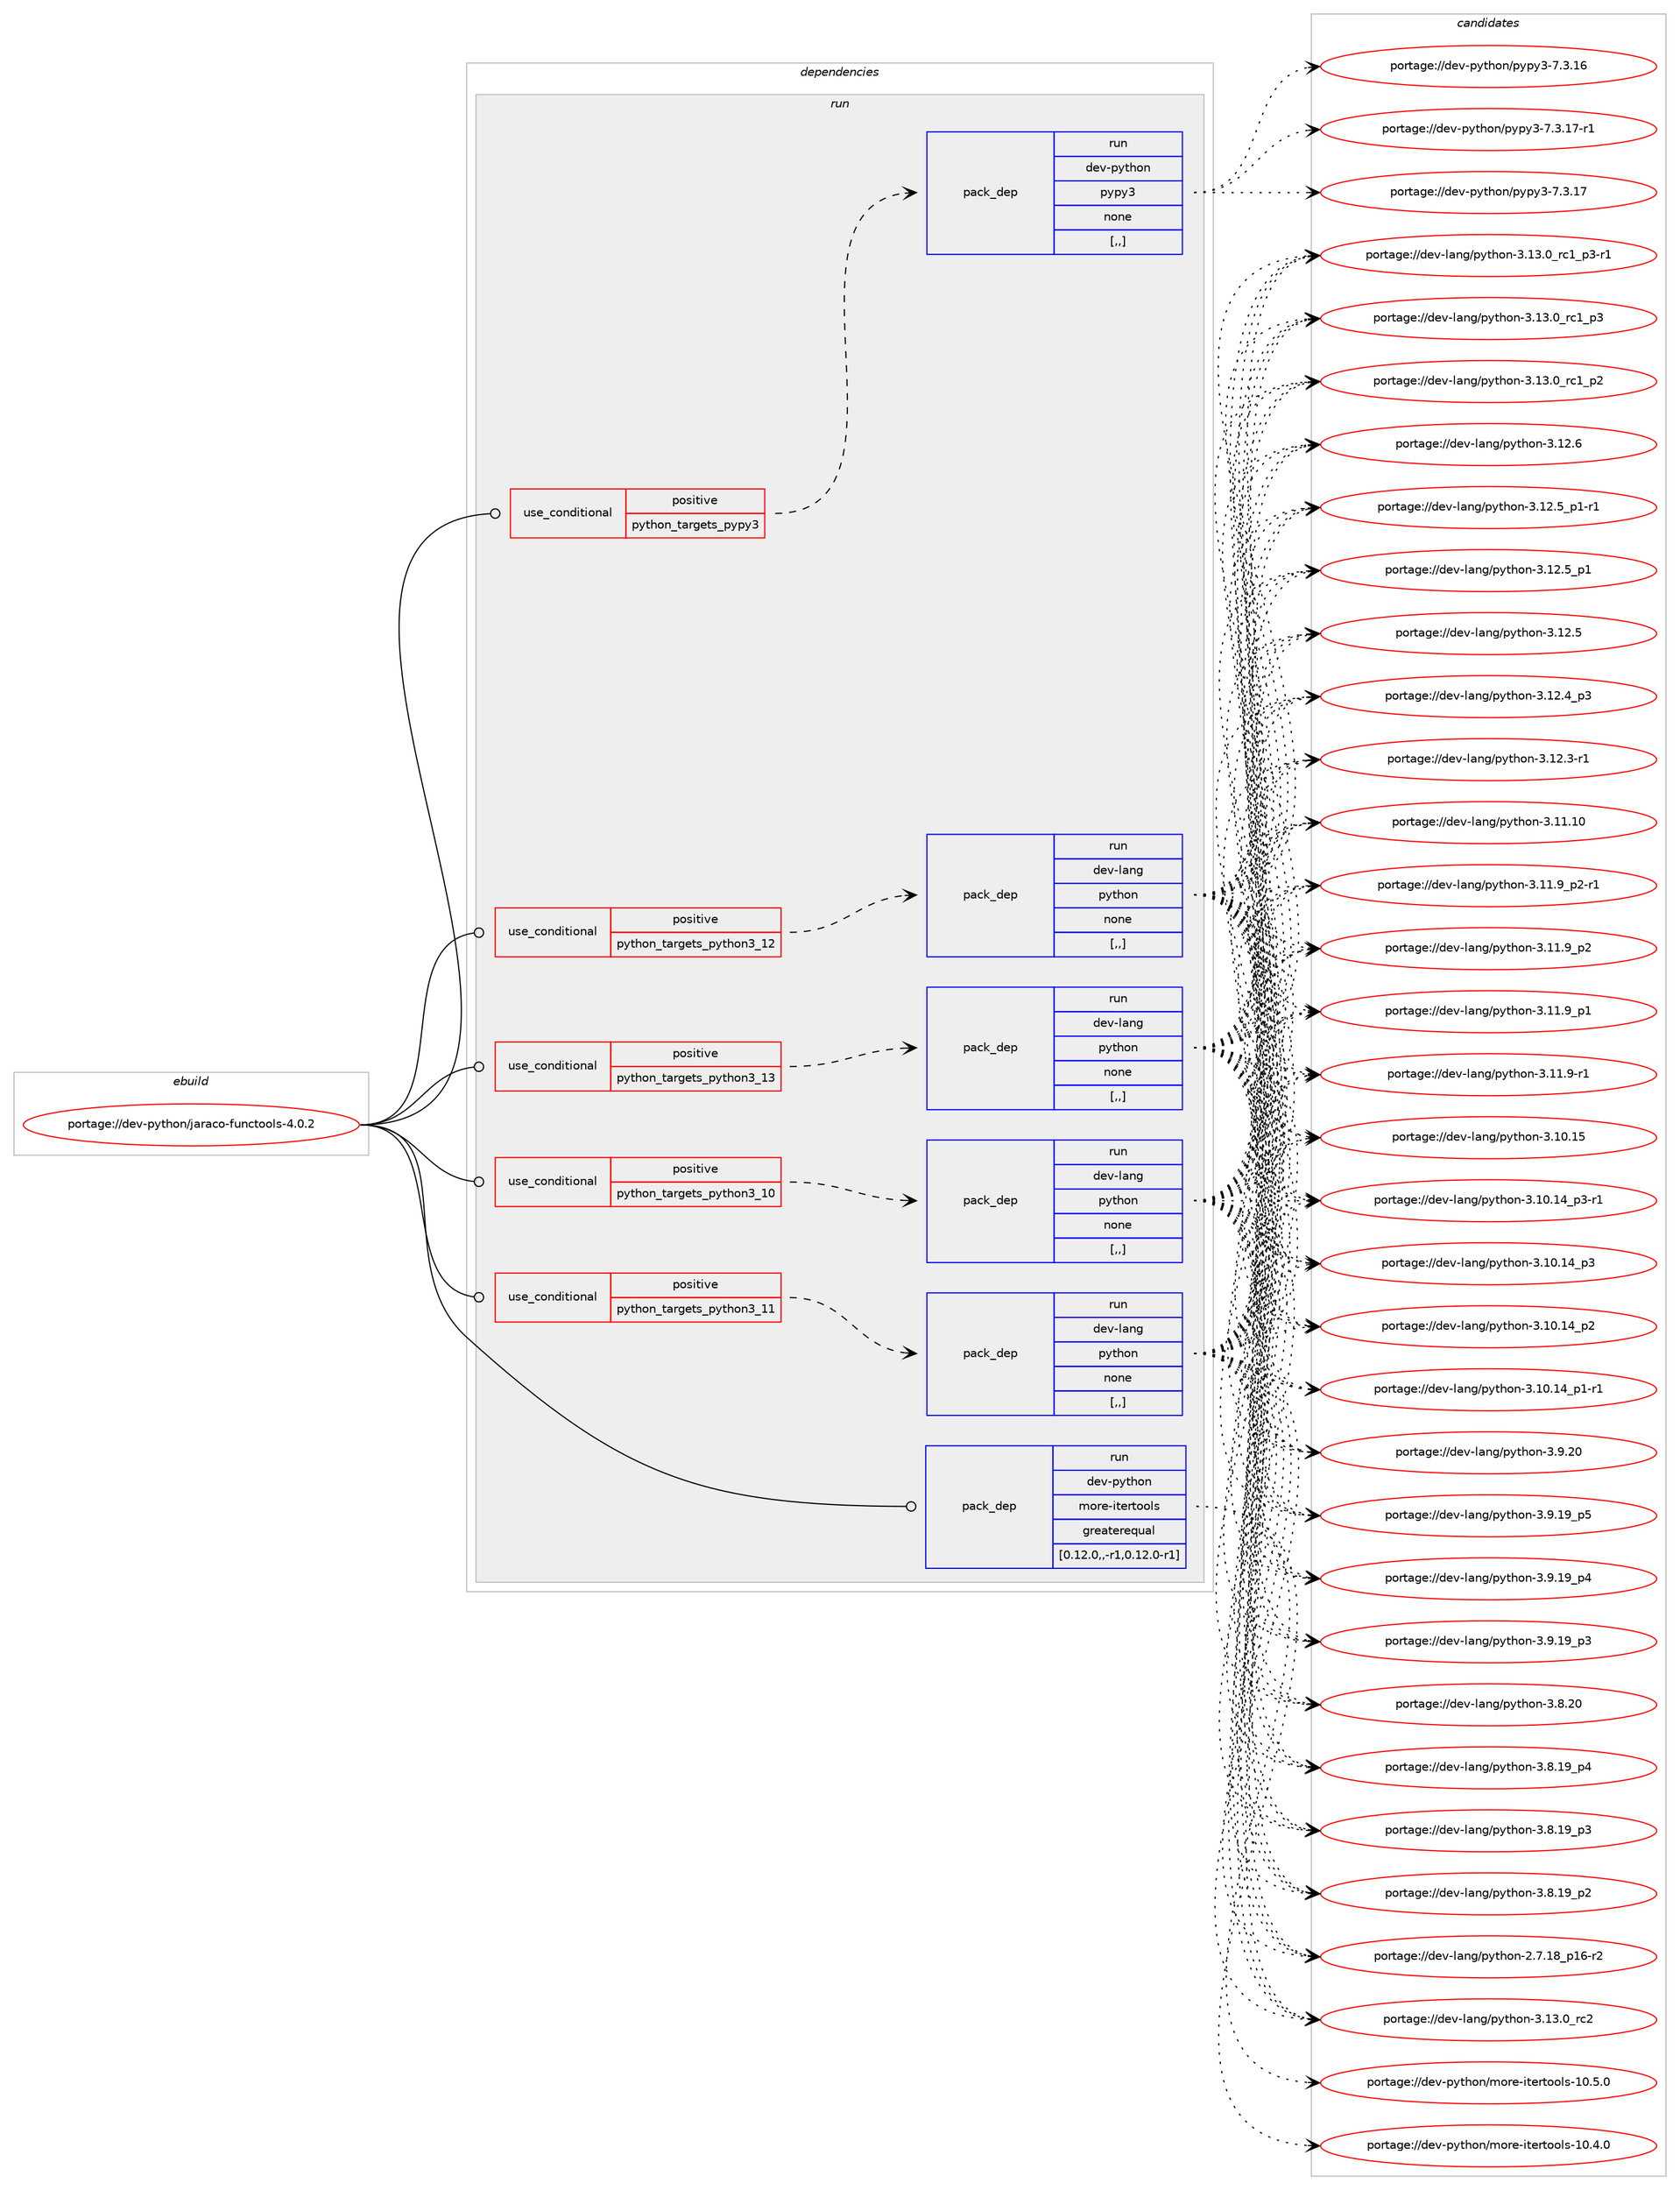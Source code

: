 digraph prolog {

# *************
# Graph options
# *************

newrank=true;
concentrate=true;
compound=true;
graph [rankdir=LR,fontname=Helvetica,fontsize=10,ranksep=1.5];#, ranksep=2.5, nodesep=0.2];
edge  [arrowhead=vee];
node  [fontname=Helvetica,fontsize=10];

# **********
# The ebuild
# **********

subgraph cluster_leftcol {
color=gray;
label=<<i>ebuild</i>>;
id [label="portage://dev-python/jaraco-functools-4.0.2", color=red, width=4, href="../dev-python/jaraco-functools-4.0.2.svg"];
}

# ****************
# The dependencies
# ****************

subgraph cluster_midcol {
color=gray;
label=<<i>dependencies</i>>;
subgraph cluster_compile {
fillcolor="#eeeeee";
style=filled;
label=<<i>compile</i>>;
}
subgraph cluster_compileandrun {
fillcolor="#eeeeee";
style=filled;
label=<<i>compile and run</i>>;
}
subgraph cluster_run {
fillcolor="#eeeeee";
style=filled;
label=<<i>run</i>>;
subgraph cond164106 {
dependency643107 [label=<<TABLE BORDER="0" CELLBORDER="1" CELLSPACING="0" CELLPADDING="4"><TR><TD ROWSPAN="3" CELLPADDING="10">use_conditional</TD></TR><TR><TD>positive</TD></TR><TR><TD>python_targets_pypy3</TD></TR></TABLE>>, shape=none, color=red];
subgraph pack474182 {
dependency643108 [label=<<TABLE BORDER="0" CELLBORDER="1" CELLSPACING="0" CELLPADDING="4" WIDTH="220"><TR><TD ROWSPAN="6" CELLPADDING="30">pack_dep</TD></TR><TR><TD WIDTH="110">run</TD></TR><TR><TD>dev-python</TD></TR><TR><TD>pypy3</TD></TR><TR><TD>none</TD></TR><TR><TD>[,,]</TD></TR></TABLE>>, shape=none, color=blue];
}
dependency643107:e -> dependency643108:w [weight=20,style="dashed",arrowhead="vee"];
}
id:e -> dependency643107:w [weight=20,style="solid",arrowhead="odot"];
subgraph cond164107 {
dependency643109 [label=<<TABLE BORDER="0" CELLBORDER="1" CELLSPACING="0" CELLPADDING="4"><TR><TD ROWSPAN="3" CELLPADDING="10">use_conditional</TD></TR><TR><TD>positive</TD></TR><TR><TD>python_targets_python3_10</TD></TR></TABLE>>, shape=none, color=red];
subgraph pack474183 {
dependency643110 [label=<<TABLE BORDER="0" CELLBORDER="1" CELLSPACING="0" CELLPADDING="4" WIDTH="220"><TR><TD ROWSPAN="6" CELLPADDING="30">pack_dep</TD></TR><TR><TD WIDTH="110">run</TD></TR><TR><TD>dev-lang</TD></TR><TR><TD>python</TD></TR><TR><TD>none</TD></TR><TR><TD>[,,]</TD></TR></TABLE>>, shape=none, color=blue];
}
dependency643109:e -> dependency643110:w [weight=20,style="dashed",arrowhead="vee"];
}
id:e -> dependency643109:w [weight=20,style="solid",arrowhead="odot"];
subgraph cond164108 {
dependency643111 [label=<<TABLE BORDER="0" CELLBORDER="1" CELLSPACING="0" CELLPADDING="4"><TR><TD ROWSPAN="3" CELLPADDING="10">use_conditional</TD></TR><TR><TD>positive</TD></TR><TR><TD>python_targets_python3_11</TD></TR></TABLE>>, shape=none, color=red];
subgraph pack474184 {
dependency643112 [label=<<TABLE BORDER="0" CELLBORDER="1" CELLSPACING="0" CELLPADDING="4" WIDTH="220"><TR><TD ROWSPAN="6" CELLPADDING="30">pack_dep</TD></TR><TR><TD WIDTH="110">run</TD></TR><TR><TD>dev-lang</TD></TR><TR><TD>python</TD></TR><TR><TD>none</TD></TR><TR><TD>[,,]</TD></TR></TABLE>>, shape=none, color=blue];
}
dependency643111:e -> dependency643112:w [weight=20,style="dashed",arrowhead="vee"];
}
id:e -> dependency643111:w [weight=20,style="solid",arrowhead="odot"];
subgraph cond164109 {
dependency643113 [label=<<TABLE BORDER="0" CELLBORDER="1" CELLSPACING="0" CELLPADDING="4"><TR><TD ROWSPAN="3" CELLPADDING="10">use_conditional</TD></TR><TR><TD>positive</TD></TR><TR><TD>python_targets_python3_12</TD></TR></TABLE>>, shape=none, color=red];
subgraph pack474185 {
dependency643114 [label=<<TABLE BORDER="0" CELLBORDER="1" CELLSPACING="0" CELLPADDING="4" WIDTH="220"><TR><TD ROWSPAN="6" CELLPADDING="30">pack_dep</TD></TR><TR><TD WIDTH="110">run</TD></TR><TR><TD>dev-lang</TD></TR><TR><TD>python</TD></TR><TR><TD>none</TD></TR><TR><TD>[,,]</TD></TR></TABLE>>, shape=none, color=blue];
}
dependency643113:e -> dependency643114:w [weight=20,style="dashed",arrowhead="vee"];
}
id:e -> dependency643113:w [weight=20,style="solid",arrowhead="odot"];
subgraph cond164110 {
dependency643115 [label=<<TABLE BORDER="0" CELLBORDER="1" CELLSPACING="0" CELLPADDING="4"><TR><TD ROWSPAN="3" CELLPADDING="10">use_conditional</TD></TR><TR><TD>positive</TD></TR><TR><TD>python_targets_python3_13</TD></TR></TABLE>>, shape=none, color=red];
subgraph pack474186 {
dependency643116 [label=<<TABLE BORDER="0" CELLBORDER="1" CELLSPACING="0" CELLPADDING="4" WIDTH="220"><TR><TD ROWSPAN="6" CELLPADDING="30">pack_dep</TD></TR><TR><TD WIDTH="110">run</TD></TR><TR><TD>dev-lang</TD></TR><TR><TD>python</TD></TR><TR><TD>none</TD></TR><TR><TD>[,,]</TD></TR></TABLE>>, shape=none, color=blue];
}
dependency643115:e -> dependency643116:w [weight=20,style="dashed",arrowhead="vee"];
}
id:e -> dependency643115:w [weight=20,style="solid",arrowhead="odot"];
subgraph pack474187 {
dependency643117 [label=<<TABLE BORDER="0" CELLBORDER="1" CELLSPACING="0" CELLPADDING="4" WIDTH="220"><TR><TD ROWSPAN="6" CELLPADDING="30">pack_dep</TD></TR><TR><TD WIDTH="110">run</TD></TR><TR><TD>dev-python</TD></TR><TR><TD>more-itertools</TD></TR><TR><TD>greaterequal</TD></TR><TR><TD>[0.12.0,,-r1,0.12.0-r1]</TD></TR></TABLE>>, shape=none, color=blue];
}
id:e -> dependency643117:w [weight=20,style="solid",arrowhead="odot"];
}
}

# **************
# The candidates
# **************

subgraph cluster_choices {
rank=same;
color=gray;
label=<<i>candidates</i>>;

subgraph choice474182 {
color=black;
nodesep=1;
choice100101118451121211161041111104711212111212151455546514649554511449 [label="portage://dev-python/pypy3-7.3.17-r1", color=red, width=4,href="../dev-python/pypy3-7.3.17-r1.svg"];
choice10010111845112121116104111110471121211121215145554651464955 [label="portage://dev-python/pypy3-7.3.17", color=red, width=4,href="../dev-python/pypy3-7.3.17.svg"];
choice10010111845112121116104111110471121211121215145554651464954 [label="portage://dev-python/pypy3-7.3.16", color=red, width=4,href="../dev-python/pypy3-7.3.16.svg"];
dependency643108:e -> choice100101118451121211161041111104711212111212151455546514649554511449:w [style=dotted,weight="100"];
dependency643108:e -> choice10010111845112121116104111110471121211121215145554651464955:w [style=dotted,weight="100"];
dependency643108:e -> choice10010111845112121116104111110471121211121215145554651464954:w [style=dotted,weight="100"];
}
subgraph choice474183 {
color=black;
nodesep=1;
choice10010111845108971101034711212111610411111045514649514648951149950 [label="portage://dev-lang/python-3.13.0_rc2", color=red, width=4,href="../dev-lang/python-3.13.0_rc2.svg"];
choice1001011184510897110103471121211161041111104551464951464895114994995112514511449 [label="portage://dev-lang/python-3.13.0_rc1_p3-r1", color=red, width=4,href="../dev-lang/python-3.13.0_rc1_p3-r1.svg"];
choice100101118451089711010347112121116104111110455146495146489511499499511251 [label="portage://dev-lang/python-3.13.0_rc1_p3", color=red, width=4,href="../dev-lang/python-3.13.0_rc1_p3.svg"];
choice100101118451089711010347112121116104111110455146495146489511499499511250 [label="portage://dev-lang/python-3.13.0_rc1_p2", color=red, width=4,href="../dev-lang/python-3.13.0_rc1_p2.svg"];
choice10010111845108971101034711212111610411111045514649504654 [label="portage://dev-lang/python-3.12.6", color=red, width=4,href="../dev-lang/python-3.12.6.svg"];
choice1001011184510897110103471121211161041111104551464950465395112494511449 [label="portage://dev-lang/python-3.12.5_p1-r1", color=red, width=4,href="../dev-lang/python-3.12.5_p1-r1.svg"];
choice100101118451089711010347112121116104111110455146495046539511249 [label="portage://dev-lang/python-3.12.5_p1", color=red, width=4,href="../dev-lang/python-3.12.5_p1.svg"];
choice10010111845108971101034711212111610411111045514649504653 [label="portage://dev-lang/python-3.12.5", color=red, width=4,href="../dev-lang/python-3.12.5.svg"];
choice100101118451089711010347112121116104111110455146495046529511251 [label="portage://dev-lang/python-3.12.4_p3", color=red, width=4,href="../dev-lang/python-3.12.4_p3.svg"];
choice100101118451089711010347112121116104111110455146495046514511449 [label="portage://dev-lang/python-3.12.3-r1", color=red, width=4,href="../dev-lang/python-3.12.3-r1.svg"];
choice1001011184510897110103471121211161041111104551464949464948 [label="portage://dev-lang/python-3.11.10", color=red, width=4,href="../dev-lang/python-3.11.10.svg"];
choice1001011184510897110103471121211161041111104551464949465795112504511449 [label="portage://dev-lang/python-3.11.9_p2-r1", color=red, width=4,href="../dev-lang/python-3.11.9_p2-r1.svg"];
choice100101118451089711010347112121116104111110455146494946579511250 [label="portage://dev-lang/python-3.11.9_p2", color=red, width=4,href="../dev-lang/python-3.11.9_p2.svg"];
choice100101118451089711010347112121116104111110455146494946579511249 [label="portage://dev-lang/python-3.11.9_p1", color=red, width=4,href="../dev-lang/python-3.11.9_p1.svg"];
choice100101118451089711010347112121116104111110455146494946574511449 [label="portage://dev-lang/python-3.11.9-r1", color=red, width=4,href="../dev-lang/python-3.11.9-r1.svg"];
choice1001011184510897110103471121211161041111104551464948464953 [label="portage://dev-lang/python-3.10.15", color=red, width=4,href="../dev-lang/python-3.10.15.svg"];
choice100101118451089711010347112121116104111110455146494846495295112514511449 [label="portage://dev-lang/python-3.10.14_p3-r1", color=red, width=4,href="../dev-lang/python-3.10.14_p3-r1.svg"];
choice10010111845108971101034711212111610411111045514649484649529511251 [label="portage://dev-lang/python-3.10.14_p3", color=red, width=4,href="../dev-lang/python-3.10.14_p3.svg"];
choice10010111845108971101034711212111610411111045514649484649529511250 [label="portage://dev-lang/python-3.10.14_p2", color=red, width=4,href="../dev-lang/python-3.10.14_p2.svg"];
choice100101118451089711010347112121116104111110455146494846495295112494511449 [label="portage://dev-lang/python-3.10.14_p1-r1", color=red, width=4,href="../dev-lang/python-3.10.14_p1-r1.svg"];
choice10010111845108971101034711212111610411111045514657465048 [label="portage://dev-lang/python-3.9.20", color=red, width=4,href="../dev-lang/python-3.9.20.svg"];
choice100101118451089711010347112121116104111110455146574649579511253 [label="portage://dev-lang/python-3.9.19_p5", color=red, width=4,href="../dev-lang/python-3.9.19_p5.svg"];
choice100101118451089711010347112121116104111110455146574649579511252 [label="portage://dev-lang/python-3.9.19_p4", color=red, width=4,href="../dev-lang/python-3.9.19_p4.svg"];
choice100101118451089711010347112121116104111110455146574649579511251 [label="portage://dev-lang/python-3.9.19_p3", color=red, width=4,href="../dev-lang/python-3.9.19_p3.svg"];
choice10010111845108971101034711212111610411111045514656465048 [label="portage://dev-lang/python-3.8.20", color=red, width=4,href="../dev-lang/python-3.8.20.svg"];
choice100101118451089711010347112121116104111110455146564649579511252 [label="portage://dev-lang/python-3.8.19_p4", color=red, width=4,href="../dev-lang/python-3.8.19_p4.svg"];
choice100101118451089711010347112121116104111110455146564649579511251 [label="portage://dev-lang/python-3.8.19_p3", color=red, width=4,href="../dev-lang/python-3.8.19_p3.svg"];
choice100101118451089711010347112121116104111110455146564649579511250 [label="portage://dev-lang/python-3.8.19_p2", color=red, width=4,href="../dev-lang/python-3.8.19_p2.svg"];
choice100101118451089711010347112121116104111110455046554649569511249544511450 [label="portage://dev-lang/python-2.7.18_p16-r2", color=red, width=4,href="../dev-lang/python-2.7.18_p16-r2.svg"];
dependency643110:e -> choice10010111845108971101034711212111610411111045514649514648951149950:w [style=dotted,weight="100"];
dependency643110:e -> choice1001011184510897110103471121211161041111104551464951464895114994995112514511449:w [style=dotted,weight="100"];
dependency643110:e -> choice100101118451089711010347112121116104111110455146495146489511499499511251:w [style=dotted,weight="100"];
dependency643110:e -> choice100101118451089711010347112121116104111110455146495146489511499499511250:w [style=dotted,weight="100"];
dependency643110:e -> choice10010111845108971101034711212111610411111045514649504654:w [style=dotted,weight="100"];
dependency643110:e -> choice1001011184510897110103471121211161041111104551464950465395112494511449:w [style=dotted,weight="100"];
dependency643110:e -> choice100101118451089711010347112121116104111110455146495046539511249:w [style=dotted,weight="100"];
dependency643110:e -> choice10010111845108971101034711212111610411111045514649504653:w [style=dotted,weight="100"];
dependency643110:e -> choice100101118451089711010347112121116104111110455146495046529511251:w [style=dotted,weight="100"];
dependency643110:e -> choice100101118451089711010347112121116104111110455146495046514511449:w [style=dotted,weight="100"];
dependency643110:e -> choice1001011184510897110103471121211161041111104551464949464948:w [style=dotted,weight="100"];
dependency643110:e -> choice1001011184510897110103471121211161041111104551464949465795112504511449:w [style=dotted,weight="100"];
dependency643110:e -> choice100101118451089711010347112121116104111110455146494946579511250:w [style=dotted,weight="100"];
dependency643110:e -> choice100101118451089711010347112121116104111110455146494946579511249:w [style=dotted,weight="100"];
dependency643110:e -> choice100101118451089711010347112121116104111110455146494946574511449:w [style=dotted,weight="100"];
dependency643110:e -> choice1001011184510897110103471121211161041111104551464948464953:w [style=dotted,weight="100"];
dependency643110:e -> choice100101118451089711010347112121116104111110455146494846495295112514511449:w [style=dotted,weight="100"];
dependency643110:e -> choice10010111845108971101034711212111610411111045514649484649529511251:w [style=dotted,weight="100"];
dependency643110:e -> choice10010111845108971101034711212111610411111045514649484649529511250:w [style=dotted,weight="100"];
dependency643110:e -> choice100101118451089711010347112121116104111110455146494846495295112494511449:w [style=dotted,weight="100"];
dependency643110:e -> choice10010111845108971101034711212111610411111045514657465048:w [style=dotted,weight="100"];
dependency643110:e -> choice100101118451089711010347112121116104111110455146574649579511253:w [style=dotted,weight="100"];
dependency643110:e -> choice100101118451089711010347112121116104111110455146574649579511252:w [style=dotted,weight="100"];
dependency643110:e -> choice100101118451089711010347112121116104111110455146574649579511251:w [style=dotted,weight="100"];
dependency643110:e -> choice10010111845108971101034711212111610411111045514656465048:w [style=dotted,weight="100"];
dependency643110:e -> choice100101118451089711010347112121116104111110455146564649579511252:w [style=dotted,weight="100"];
dependency643110:e -> choice100101118451089711010347112121116104111110455146564649579511251:w [style=dotted,weight="100"];
dependency643110:e -> choice100101118451089711010347112121116104111110455146564649579511250:w [style=dotted,weight="100"];
dependency643110:e -> choice100101118451089711010347112121116104111110455046554649569511249544511450:w [style=dotted,weight="100"];
}
subgraph choice474184 {
color=black;
nodesep=1;
choice10010111845108971101034711212111610411111045514649514648951149950 [label="portage://dev-lang/python-3.13.0_rc2", color=red, width=4,href="../dev-lang/python-3.13.0_rc2.svg"];
choice1001011184510897110103471121211161041111104551464951464895114994995112514511449 [label="portage://dev-lang/python-3.13.0_rc1_p3-r1", color=red, width=4,href="../dev-lang/python-3.13.0_rc1_p3-r1.svg"];
choice100101118451089711010347112121116104111110455146495146489511499499511251 [label="portage://dev-lang/python-3.13.0_rc1_p3", color=red, width=4,href="../dev-lang/python-3.13.0_rc1_p3.svg"];
choice100101118451089711010347112121116104111110455146495146489511499499511250 [label="portage://dev-lang/python-3.13.0_rc1_p2", color=red, width=4,href="../dev-lang/python-3.13.0_rc1_p2.svg"];
choice10010111845108971101034711212111610411111045514649504654 [label="portage://dev-lang/python-3.12.6", color=red, width=4,href="../dev-lang/python-3.12.6.svg"];
choice1001011184510897110103471121211161041111104551464950465395112494511449 [label="portage://dev-lang/python-3.12.5_p1-r1", color=red, width=4,href="../dev-lang/python-3.12.5_p1-r1.svg"];
choice100101118451089711010347112121116104111110455146495046539511249 [label="portage://dev-lang/python-3.12.5_p1", color=red, width=4,href="../dev-lang/python-3.12.5_p1.svg"];
choice10010111845108971101034711212111610411111045514649504653 [label="portage://dev-lang/python-3.12.5", color=red, width=4,href="../dev-lang/python-3.12.5.svg"];
choice100101118451089711010347112121116104111110455146495046529511251 [label="portage://dev-lang/python-3.12.4_p3", color=red, width=4,href="../dev-lang/python-3.12.4_p3.svg"];
choice100101118451089711010347112121116104111110455146495046514511449 [label="portage://dev-lang/python-3.12.3-r1", color=red, width=4,href="../dev-lang/python-3.12.3-r1.svg"];
choice1001011184510897110103471121211161041111104551464949464948 [label="portage://dev-lang/python-3.11.10", color=red, width=4,href="../dev-lang/python-3.11.10.svg"];
choice1001011184510897110103471121211161041111104551464949465795112504511449 [label="portage://dev-lang/python-3.11.9_p2-r1", color=red, width=4,href="../dev-lang/python-3.11.9_p2-r1.svg"];
choice100101118451089711010347112121116104111110455146494946579511250 [label="portage://dev-lang/python-3.11.9_p2", color=red, width=4,href="../dev-lang/python-3.11.9_p2.svg"];
choice100101118451089711010347112121116104111110455146494946579511249 [label="portage://dev-lang/python-3.11.9_p1", color=red, width=4,href="../dev-lang/python-3.11.9_p1.svg"];
choice100101118451089711010347112121116104111110455146494946574511449 [label="portage://dev-lang/python-3.11.9-r1", color=red, width=4,href="../dev-lang/python-3.11.9-r1.svg"];
choice1001011184510897110103471121211161041111104551464948464953 [label="portage://dev-lang/python-3.10.15", color=red, width=4,href="../dev-lang/python-3.10.15.svg"];
choice100101118451089711010347112121116104111110455146494846495295112514511449 [label="portage://dev-lang/python-3.10.14_p3-r1", color=red, width=4,href="../dev-lang/python-3.10.14_p3-r1.svg"];
choice10010111845108971101034711212111610411111045514649484649529511251 [label="portage://dev-lang/python-3.10.14_p3", color=red, width=4,href="../dev-lang/python-3.10.14_p3.svg"];
choice10010111845108971101034711212111610411111045514649484649529511250 [label="portage://dev-lang/python-3.10.14_p2", color=red, width=4,href="../dev-lang/python-3.10.14_p2.svg"];
choice100101118451089711010347112121116104111110455146494846495295112494511449 [label="portage://dev-lang/python-3.10.14_p1-r1", color=red, width=4,href="../dev-lang/python-3.10.14_p1-r1.svg"];
choice10010111845108971101034711212111610411111045514657465048 [label="portage://dev-lang/python-3.9.20", color=red, width=4,href="../dev-lang/python-3.9.20.svg"];
choice100101118451089711010347112121116104111110455146574649579511253 [label="portage://dev-lang/python-3.9.19_p5", color=red, width=4,href="../dev-lang/python-3.9.19_p5.svg"];
choice100101118451089711010347112121116104111110455146574649579511252 [label="portage://dev-lang/python-3.9.19_p4", color=red, width=4,href="../dev-lang/python-3.9.19_p4.svg"];
choice100101118451089711010347112121116104111110455146574649579511251 [label="portage://dev-lang/python-3.9.19_p3", color=red, width=4,href="../dev-lang/python-3.9.19_p3.svg"];
choice10010111845108971101034711212111610411111045514656465048 [label="portage://dev-lang/python-3.8.20", color=red, width=4,href="../dev-lang/python-3.8.20.svg"];
choice100101118451089711010347112121116104111110455146564649579511252 [label="portage://dev-lang/python-3.8.19_p4", color=red, width=4,href="../dev-lang/python-3.8.19_p4.svg"];
choice100101118451089711010347112121116104111110455146564649579511251 [label="portage://dev-lang/python-3.8.19_p3", color=red, width=4,href="../dev-lang/python-3.8.19_p3.svg"];
choice100101118451089711010347112121116104111110455146564649579511250 [label="portage://dev-lang/python-3.8.19_p2", color=red, width=4,href="../dev-lang/python-3.8.19_p2.svg"];
choice100101118451089711010347112121116104111110455046554649569511249544511450 [label="portage://dev-lang/python-2.7.18_p16-r2", color=red, width=4,href="../dev-lang/python-2.7.18_p16-r2.svg"];
dependency643112:e -> choice10010111845108971101034711212111610411111045514649514648951149950:w [style=dotted,weight="100"];
dependency643112:e -> choice1001011184510897110103471121211161041111104551464951464895114994995112514511449:w [style=dotted,weight="100"];
dependency643112:e -> choice100101118451089711010347112121116104111110455146495146489511499499511251:w [style=dotted,weight="100"];
dependency643112:e -> choice100101118451089711010347112121116104111110455146495146489511499499511250:w [style=dotted,weight="100"];
dependency643112:e -> choice10010111845108971101034711212111610411111045514649504654:w [style=dotted,weight="100"];
dependency643112:e -> choice1001011184510897110103471121211161041111104551464950465395112494511449:w [style=dotted,weight="100"];
dependency643112:e -> choice100101118451089711010347112121116104111110455146495046539511249:w [style=dotted,weight="100"];
dependency643112:e -> choice10010111845108971101034711212111610411111045514649504653:w [style=dotted,weight="100"];
dependency643112:e -> choice100101118451089711010347112121116104111110455146495046529511251:w [style=dotted,weight="100"];
dependency643112:e -> choice100101118451089711010347112121116104111110455146495046514511449:w [style=dotted,weight="100"];
dependency643112:e -> choice1001011184510897110103471121211161041111104551464949464948:w [style=dotted,weight="100"];
dependency643112:e -> choice1001011184510897110103471121211161041111104551464949465795112504511449:w [style=dotted,weight="100"];
dependency643112:e -> choice100101118451089711010347112121116104111110455146494946579511250:w [style=dotted,weight="100"];
dependency643112:e -> choice100101118451089711010347112121116104111110455146494946579511249:w [style=dotted,weight="100"];
dependency643112:e -> choice100101118451089711010347112121116104111110455146494946574511449:w [style=dotted,weight="100"];
dependency643112:e -> choice1001011184510897110103471121211161041111104551464948464953:w [style=dotted,weight="100"];
dependency643112:e -> choice100101118451089711010347112121116104111110455146494846495295112514511449:w [style=dotted,weight="100"];
dependency643112:e -> choice10010111845108971101034711212111610411111045514649484649529511251:w [style=dotted,weight="100"];
dependency643112:e -> choice10010111845108971101034711212111610411111045514649484649529511250:w [style=dotted,weight="100"];
dependency643112:e -> choice100101118451089711010347112121116104111110455146494846495295112494511449:w [style=dotted,weight="100"];
dependency643112:e -> choice10010111845108971101034711212111610411111045514657465048:w [style=dotted,weight="100"];
dependency643112:e -> choice100101118451089711010347112121116104111110455146574649579511253:w [style=dotted,weight="100"];
dependency643112:e -> choice100101118451089711010347112121116104111110455146574649579511252:w [style=dotted,weight="100"];
dependency643112:e -> choice100101118451089711010347112121116104111110455146574649579511251:w [style=dotted,weight="100"];
dependency643112:e -> choice10010111845108971101034711212111610411111045514656465048:w [style=dotted,weight="100"];
dependency643112:e -> choice100101118451089711010347112121116104111110455146564649579511252:w [style=dotted,weight="100"];
dependency643112:e -> choice100101118451089711010347112121116104111110455146564649579511251:w [style=dotted,weight="100"];
dependency643112:e -> choice100101118451089711010347112121116104111110455146564649579511250:w [style=dotted,weight="100"];
dependency643112:e -> choice100101118451089711010347112121116104111110455046554649569511249544511450:w [style=dotted,weight="100"];
}
subgraph choice474185 {
color=black;
nodesep=1;
choice10010111845108971101034711212111610411111045514649514648951149950 [label="portage://dev-lang/python-3.13.0_rc2", color=red, width=4,href="../dev-lang/python-3.13.0_rc2.svg"];
choice1001011184510897110103471121211161041111104551464951464895114994995112514511449 [label="portage://dev-lang/python-3.13.0_rc1_p3-r1", color=red, width=4,href="../dev-lang/python-3.13.0_rc1_p3-r1.svg"];
choice100101118451089711010347112121116104111110455146495146489511499499511251 [label="portage://dev-lang/python-3.13.0_rc1_p3", color=red, width=4,href="../dev-lang/python-3.13.0_rc1_p3.svg"];
choice100101118451089711010347112121116104111110455146495146489511499499511250 [label="portage://dev-lang/python-3.13.0_rc1_p2", color=red, width=4,href="../dev-lang/python-3.13.0_rc1_p2.svg"];
choice10010111845108971101034711212111610411111045514649504654 [label="portage://dev-lang/python-3.12.6", color=red, width=4,href="../dev-lang/python-3.12.6.svg"];
choice1001011184510897110103471121211161041111104551464950465395112494511449 [label="portage://dev-lang/python-3.12.5_p1-r1", color=red, width=4,href="../dev-lang/python-3.12.5_p1-r1.svg"];
choice100101118451089711010347112121116104111110455146495046539511249 [label="portage://dev-lang/python-3.12.5_p1", color=red, width=4,href="../dev-lang/python-3.12.5_p1.svg"];
choice10010111845108971101034711212111610411111045514649504653 [label="portage://dev-lang/python-3.12.5", color=red, width=4,href="../dev-lang/python-3.12.5.svg"];
choice100101118451089711010347112121116104111110455146495046529511251 [label="portage://dev-lang/python-3.12.4_p3", color=red, width=4,href="../dev-lang/python-3.12.4_p3.svg"];
choice100101118451089711010347112121116104111110455146495046514511449 [label="portage://dev-lang/python-3.12.3-r1", color=red, width=4,href="../dev-lang/python-3.12.3-r1.svg"];
choice1001011184510897110103471121211161041111104551464949464948 [label="portage://dev-lang/python-3.11.10", color=red, width=4,href="../dev-lang/python-3.11.10.svg"];
choice1001011184510897110103471121211161041111104551464949465795112504511449 [label="portage://dev-lang/python-3.11.9_p2-r1", color=red, width=4,href="../dev-lang/python-3.11.9_p2-r1.svg"];
choice100101118451089711010347112121116104111110455146494946579511250 [label="portage://dev-lang/python-3.11.9_p2", color=red, width=4,href="../dev-lang/python-3.11.9_p2.svg"];
choice100101118451089711010347112121116104111110455146494946579511249 [label="portage://dev-lang/python-3.11.9_p1", color=red, width=4,href="../dev-lang/python-3.11.9_p1.svg"];
choice100101118451089711010347112121116104111110455146494946574511449 [label="portage://dev-lang/python-3.11.9-r1", color=red, width=4,href="../dev-lang/python-3.11.9-r1.svg"];
choice1001011184510897110103471121211161041111104551464948464953 [label="portage://dev-lang/python-3.10.15", color=red, width=4,href="../dev-lang/python-3.10.15.svg"];
choice100101118451089711010347112121116104111110455146494846495295112514511449 [label="portage://dev-lang/python-3.10.14_p3-r1", color=red, width=4,href="../dev-lang/python-3.10.14_p3-r1.svg"];
choice10010111845108971101034711212111610411111045514649484649529511251 [label="portage://dev-lang/python-3.10.14_p3", color=red, width=4,href="../dev-lang/python-3.10.14_p3.svg"];
choice10010111845108971101034711212111610411111045514649484649529511250 [label="portage://dev-lang/python-3.10.14_p2", color=red, width=4,href="../dev-lang/python-3.10.14_p2.svg"];
choice100101118451089711010347112121116104111110455146494846495295112494511449 [label="portage://dev-lang/python-3.10.14_p1-r1", color=red, width=4,href="../dev-lang/python-3.10.14_p1-r1.svg"];
choice10010111845108971101034711212111610411111045514657465048 [label="portage://dev-lang/python-3.9.20", color=red, width=4,href="../dev-lang/python-3.9.20.svg"];
choice100101118451089711010347112121116104111110455146574649579511253 [label="portage://dev-lang/python-3.9.19_p5", color=red, width=4,href="../dev-lang/python-3.9.19_p5.svg"];
choice100101118451089711010347112121116104111110455146574649579511252 [label="portage://dev-lang/python-3.9.19_p4", color=red, width=4,href="../dev-lang/python-3.9.19_p4.svg"];
choice100101118451089711010347112121116104111110455146574649579511251 [label="portage://dev-lang/python-3.9.19_p3", color=red, width=4,href="../dev-lang/python-3.9.19_p3.svg"];
choice10010111845108971101034711212111610411111045514656465048 [label="portage://dev-lang/python-3.8.20", color=red, width=4,href="../dev-lang/python-3.8.20.svg"];
choice100101118451089711010347112121116104111110455146564649579511252 [label="portage://dev-lang/python-3.8.19_p4", color=red, width=4,href="../dev-lang/python-3.8.19_p4.svg"];
choice100101118451089711010347112121116104111110455146564649579511251 [label="portage://dev-lang/python-3.8.19_p3", color=red, width=4,href="../dev-lang/python-3.8.19_p3.svg"];
choice100101118451089711010347112121116104111110455146564649579511250 [label="portage://dev-lang/python-3.8.19_p2", color=red, width=4,href="../dev-lang/python-3.8.19_p2.svg"];
choice100101118451089711010347112121116104111110455046554649569511249544511450 [label="portage://dev-lang/python-2.7.18_p16-r2", color=red, width=4,href="../dev-lang/python-2.7.18_p16-r2.svg"];
dependency643114:e -> choice10010111845108971101034711212111610411111045514649514648951149950:w [style=dotted,weight="100"];
dependency643114:e -> choice1001011184510897110103471121211161041111104551464951464895114994995112514511449:w [style=dotted,weight="100"];
dependency643114:e -> choice100101118451089711010347112121116104111110455146495146489511499499511251:w [style=dotted,weight="100"];
dependency643114:e -> choice100101118451089711010347112121116104111110455146495146489511499499511250:w [style=dotted,weight="100"];
dependency643114:e -> choice10010111845108971101034711212111610411111045514649504654:w [style=dotted,weight="100"];
dependency643114:e -> choice1001011184510897110103471121211161041111104551464950465395112494511449:w [style=dotted,weight="100"];
dependency643114:e -> choice100101118451089711010347112121116104111110455146495046539511249:w [style=dotted,weight="100"];
dependency643114:e -> choice10010111845108971101034711212111610411111045514649504653:w [style=dotted,weight="100"];
dependency643114:e -> choice100101118451089711010347112121116104111110455146495046529511251:w [style=dotted,weight="100"];
dependency643114:e -> choice100101118451089711010347112121116104111110455146495046514511449:w [style=dotted,weight="100"];
dependency643114:e -> choice1001011184510897110103471121211161041111104551464949464948:w [style=dotted,weight="100"];
dependency643114:e -> choice1001011184510897110103471121211161041111104551464949465795112504511449:w [style=dotted,weight="100"];
dependency643114:e -> choice100101118451089711010347112121116104111110455146494946579511250:w [style=dotted,weight="100"];
dependency643114:e -> choice100101118451089711010347112121116104111110455146494946579511249:w [style=dotted,weight="100"];
dependency643114:e -> choice100101118451089711010347112121116104111110455146494946574511449:w [style=dotted,weight="100"];
dependency643114:e -> choice1001011184510897110103471121211161041111104551464948464953:w [style=dotted,weight="100"];
dependency643114:e -> choice100101118451089711010347112121116104111110455146494846495295112514511449:w [style=dotted,weight="100"];
dependency643114:e -> choice10010111845108971101034711212111610411111045514649484649529511251:w [style=dotted,weight="100"];
dependency643114:e -> choice10010111845108971101034711212111610411111045514649484649529511250:w [style=dotted,weight="100"];
dependency643114:e -> choice100101118451089711010347112121116104111110455146494846495295112494511449:w [style=dotted,weight="100"];
dependency643114:e -> choice10010111845108971101034711212111610411111045514657465048:w [style=dotted,weight="100"];
dependency643114:e -> choice100101118451089711010347112121116104111110455146574649579511253:w [style=dotted,weight="100"];
dependency643114:e -> choice100101118451089711010347112121116104111110455146574649579511252:w [style=dotted,weight="100"];
dependency643114:e -> choice100101118451089711010347112121116104111110455146574649579511251:w [style=dotted,weight="100"];
dependency643114:e -> choice10010111845108971101034711212111610411111045514656465048:w [style=dotted,weight="100"];
dependency643114:e -> choice100101118451089711010347112121116104111110455146564649579511252:w [style=dotted,weight="100"];
dependency643114:e -> choice100101118451089711010347112121116104111110455146564649579511251:w [style=dotted,weight="100"];
dependency643114:e -> choice100101118451089711010347112121116104111110455146564649579511250:w [style=dotted,weight="100"];
dependency643114:e -> choice100101118451089711010347112121116104111110455046554649569511249544511450:w [style=dotted,weight="100"];
}
subgraph choice474186 {
color=black;
nodesep=1;
choice10010111845108971101034711212111610411111045514649514648951149950 [label="portage://dev-lang/python-3.13.0_rc2", color=red, width=4,href="../dev-lang/python-3.13.0_rc2.svg"];
choice1001011184510897110103471121211161041111104551464951464895114994995112514511449 [label="portage://dev-lang/python-3.13.0_rc1_p3-r1", color=red, width=4,href="../dev-lang/python-3.13.0_rc1_p3-r1.svg"];
choice100101118451089711010347112121116104111110455146495146489511499499511251 [label="portage://dev-lang/python-3.13.0_rc1_p3", color=red, width=4,href="../dev-lang/python-3.13.0_rc1_p3.svg"];
choice100101118451089711010347112121116104111110455146495146489511499499511250 [label="portage://dev-lang/python-3.13.0_rc1_p2", color=red, width=4,href="../dev-lang/python-3.13.0_rc1_p2.svg"];
choice10010111845108971101034711212111610411111045514649504654 [label="portage://dev-lang/python-3.12.6", color=red, width=4,href="../dev-lang/python-3.12.6.svg"];
choice1001011184510897110103471121211161041111104551464950465395112494511449 [label="portage://dev-lang/python-3.12.5_p1-r1", color=red, width=4,href="../dev-lang/python-3.12.5_p1-r1.svg"];
choice100101118451089711010347112121116104111110455146495046539511249 [label="portage://dev-lang/python-3.12.5_p1", color=red, width=4,href="../dev-lang/python-3.12.5_p1.svg"];
choice10010111845108971101034711212111610411111045514649504653 [label="portage://dev-lang/python-3.12.5", color=red, width=4,href="../dev-lang/python-3.12.5.svg"];
choice100101118451089711010347112121116104111110455146495046529511251 [label="portage://dev-lang/python-3.12.4_p3", color=red, width=4,href="../dev-lang/python-3.12.4_p3.svg"];
choice100101118451089711010347112121116104111110455146495046514511449 [label="portage://dev-lang/python-3.12.3-r1", color=red, width=4,href="../dev-lang/python-3.12.3-r1.svg"];
choice1001011184510897110103471121211161041111104551464949464948 [label="portage://dev-lang/python-3.11.10", color=red, width=4,href="../dev-lang/python-3.11.10.svg"];
choice1001011184510897110103471121211161041111104551464949465795112504511449 [label="portage://dev-lang/python-3.11.9_p2-r1", color=red, width=4,href="../dev-lang/python-3.11.9_p2-r1.svg"];
choice100101118451089711010347112121116104111110455146494946579511250 [label="portage://dev-lang/python-3.11.9_p2", color=red, width=4,href="../dev-lang/python-3.11.9_p2.svg"];
choice100101118451089711010347112121116104111110455146494946579511249 [label="portage://dev-lang/python-3.11.9_p1", color=red, width=4,href="../dev-lang/python-3.11.9_p1.svg"];
choice100101118451089711010347112121116104111110455146494946574511449 [label="portage://dev-lang/python-3.11.9-r1", color=red, width=4,href="../dev-lang/python-3.11.9-r1.svg"];
choice1001011184510897110103471121211161041111104551464948464953 [label="portage://dev-lang/python-3.10.15", color=red, width=4,href="../dev-lang/python-3.10.15.svg"];
choice100101118451089711010347112121116104111110455146494846495295112514511449 [label="portage://dev-lang/python-3.10.14_p3-r1", color=red, width=4,href="../dev-lang/python-3.10.14_p3-r1.svg"];
choice10010111845108971101034711212111610411111045514649484649529511251 [label="portage://dev-lang/python-3.10.14_p3", color=red, width=4,href="../dev-lang/python-3.10.14_p3.svg"];
choice10010111845108971101034711212111610411111045514649484649529511250 [label="portage://dev-lang/python-3.10.14_p2", color=red, width=4,href="../dev-lang/python-3.10.14_p2.svg"];
choice100101118451089711010347112121116104111110455146494846495295112494511449 [label="portage://dev-lang/python-3.10.14_p1-r1", color=red, width=4,href="../dev-lang/python-3.10.14_p1-r1.svg"];
choice10010111845108971101034711212111610411111045514657465048 [label="portage://dev-lang/python-3.9.20", color=red, width=4,href="../dev-lang/python-3.9.20.svg"];
choice100101118451089711010347112121116104111110455146574649579511253 [label="portage://dev-lang/python-3.9.19_p5", color=red, width=4,href="../dev-lang/python-3.9.19_p5.svg"];
choice100101118451089711010347112121116104111110455146574649579511252 [label="portage://dev-lang/python-3.9.19_p4", color=red, width=4,href="../dev-lang/python-3.9.19_p4.svg"];
choice100101118451089711010347112121116104111110455146574649579511251 [label="portage://dev-lang/python-3.9.19_p3", color=red, width=4,href="../dev-lang/python-3.9.19_p3.svg"];
choice10010111845108971101034711212111610411111045514656465048 [label="portage://dev-lang/python-3.8.20", color=red, width=4,href="../dev-lang/python-3.8.20.svg"];
choice100101118451089711010347112121116104111110455146564649579511252 [label="portage://dev-lang/python-3.8.19_p4", color=red, width=4,href="../dev-lang/python-3.8.19_p4.svg"];
choice100101118451089711010347112121116104111110455146564649579511251 [label="portage://dev-lang/python-3.8.19_p3", color=red, width=4,href="../dev-lang/python-3.8.19_p3.svg"];
choice100101118451089711010347112121116104111110455146564649579511250 [label="portage://dev-lang/python-3.8.19_p2", color=red, width=4,href="../dev-lang/python-3.8.19_p2.svg"];
choice100101118451089711010347112121116104111110455046554649569511249544511450 [label="portage://dev-lang/python-2.7.18_p16-r2", color=red, width=4,href="../dev-lang/python-2.7.18_p16-r2.svg"];
dependency643116:e -> choice10010111845108971101034711212111610411111045514649514648951149950:w [style=dotted,weight="100"];
dependency643116:e -> choice1001011184510897110103471121211161041111104551464951464895114994995112514511449:w [style=dotted,weight="100"];
dependency643116:e -> choice100101118451089711010347112121116104111110455146495146489511499499511251:w [style=dotted,weight="100"];
dependency643116:e -> choice100101118451089711010347112121116104111110455146495146489511499499511250:w [style=dotted,weight="100"];
dependency643116:e -> choice10010111845108971101034711212111610411111045514649504654:w [style=dotted,weight="100"];
dependency643116:e -> choice1001011184510897110103471121211161041111104551464950465395112494511449:w [style=dotted,weight="100"];
dependency643116:e -> choice100101118451089711010347112121116104111110455146495046539511249:w [style=dotted,weight="100"];
dependency643116:e -> choice10010111845108971101034711212111610411111045514649504653:w [style=dotted,weight="100"];
dependency643116:e -> choice100101118451089711010347112121116104111110455146495046529511251:w [style=dotted,weight="100"];
dependency643116:e -> choice100101118451089711010347112121116104111110455146495046514511449:w [style=dotted,weight="100"];
dependency643116:e -> choice1001011184510897110103471121211161041111104551464949464948:w [style=dotted,weight="100"];
dependency643116:e -> choice1001011184510897110103471121211161041111104551464949465795112504511449:w [style=dotted,weight="100"];
dependency643116:e -> choice100101118451089711010347112121116104111110455146494946579511250:w [style=dotted,weight="100"];
dependency643116:e -> choice100101118451089711010347112121116104111110455146494946579511249:w [style=dotted,weight="100"];
dependency643116:e -> choice100101118451089711010347112121116104111110455146494946574511449:w [style=dotted,weight="100"];
dependency643116:e -> choice1001011184510897110103471121211161041111104551464948464953:w [style=dotted,weight="100"];
dependency643116:e -> choice100101118451089711010347112121116104111110455146494846495295112514511449:w [style=dotted,weight="100"];
dependency643116:e -> choice10010111845108971101034711212111610411111045514649484649529511251:w [style=dotted,weight="100"];
dependency643116:e -> choice10010111845108971101034711212111610411111045514649484649529511250:w [style=dotted,weight="100"];
dependency643116:e -> choice100101118451089711010347112121116104111110455146494846495295112494511449:w [style=dotted,weight="100"];
dependency643116:e -> choice10010111845108971101034711212111610411111045514657465048:w [style=dotted,weight="100"];
dependency643116:e -> choice100101118451089711010347112121116104111110455146574649579511253:w [style=dotted,weight="100"];
dependency643116:e -> choice100101118451089711010347112121116104111110455146574649579511252:w [style=dotted,weight="100"];
dependency643116:e -> choice100101118451089711010347112121116104111110455146574649579511251:w [style=dotted,weight="100"];
dependency643116:e -> choice10010111845108971101034711212111610411111045514656465048:w [style=dotted,weight="100"];
dependency643116:e -> choice100101118451089711010347112121116104111110455146564649579511252:w [style=dotted,weight="100"];
dependency643116:e -> choice100101118451089711010347112121116104111110455146564649579511251:w [style=dotted,weight="100"];
dependency643116:e -> choice100101118451089711010347112121116104111110455146564649579511250:w [style=dotted,weight="100"];
dependency643116:e -> choice100101118451089711010347112121116104111110455046554649569511249544511450:w [style=dotted,weight="100"];
}
subgraph choice474187 {
color=black;
nodesep=1;
choice10010111845112121116104111110471091111141014510511610111411611111110811545494846534648 [label="portage://dev-python/more-itertools-10.5.0", color=red, width=4,href="../dev-python/more-itertools-10.5.0.svg"];
choice10010111845112121116104111110471091111141014510511610111411611111110811545494846524648 [label="portage://dev-python/more-itertools-10.4.0", color=red, width=4,href="../dev-python/more-itertools-10.4.0.svg"];
dependency643117:e -> choice10010111845112121116104111110471091111141014510511610111411611111110811545494846534648:w [style=dotted,weight="100"];
dependency643117:e -> choice10010111845112121116104111110471091111141014510511610111411611111110811545494846524648:w [style=dotted,weight="100"];
}
}

}
